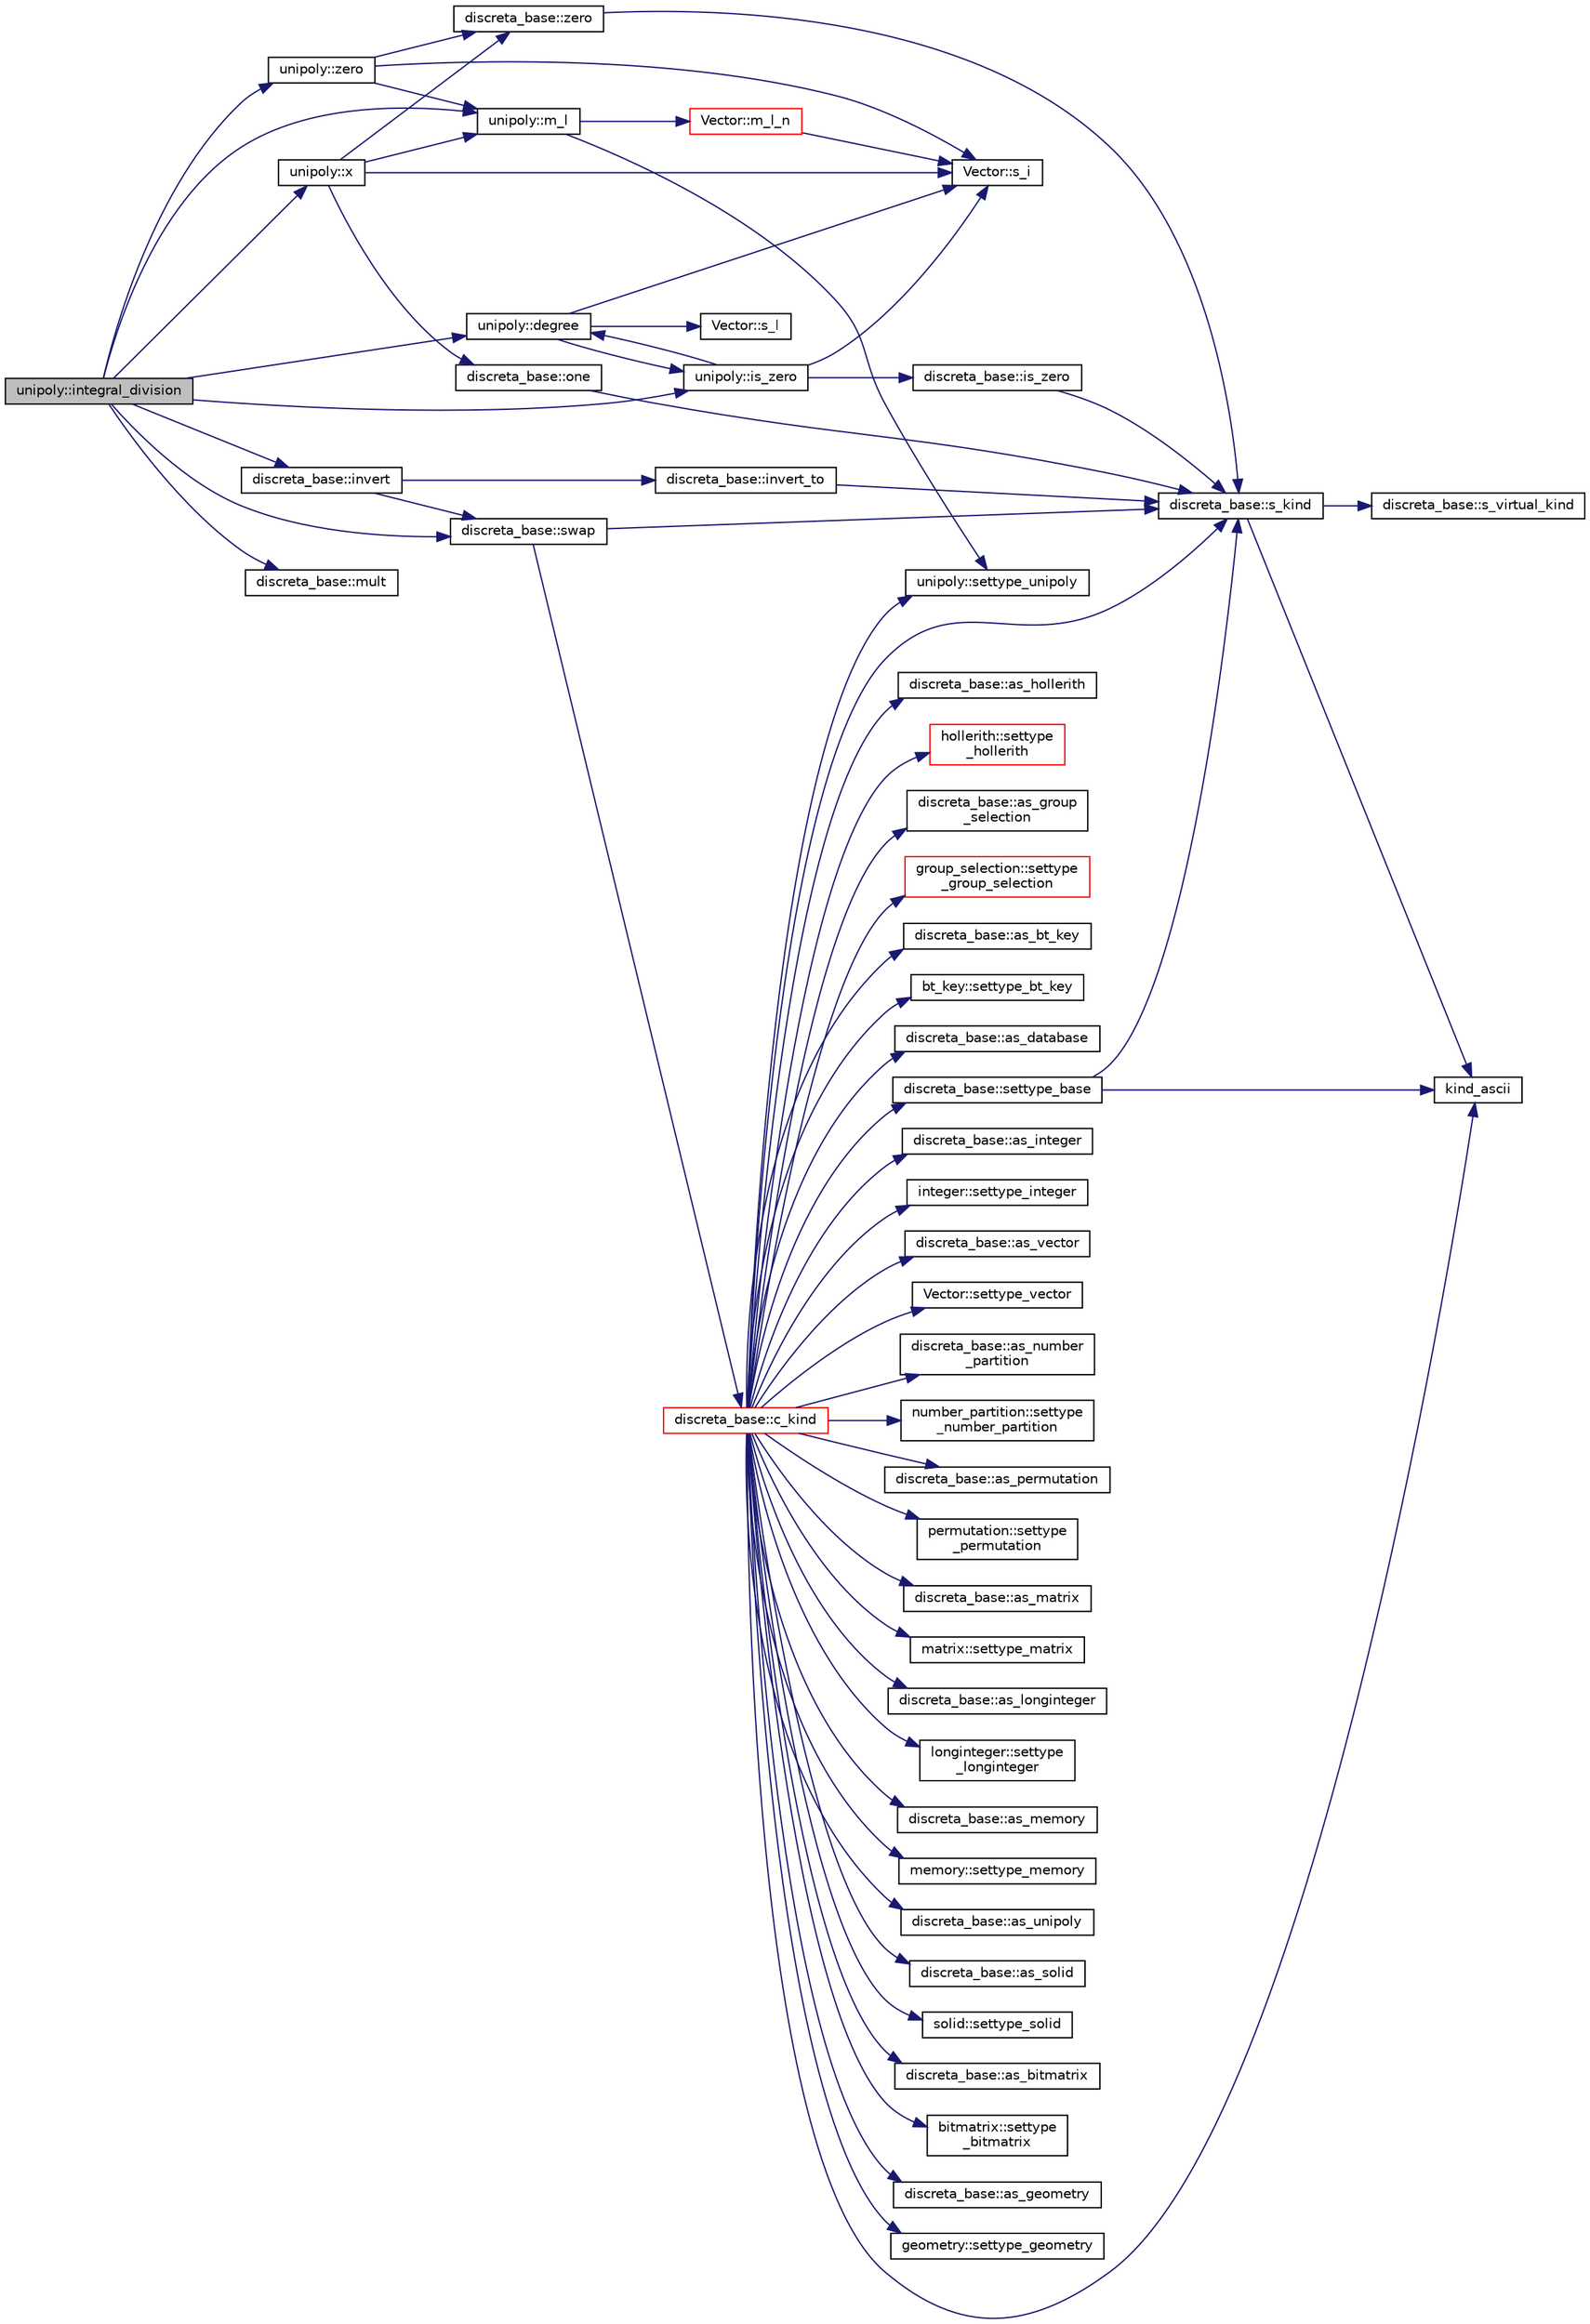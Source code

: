 digraph "unipoly::integral_division"
{
  edge [fontname="Helvetica",fontsize="10",labelfontname="Helvetica",labelfontsize="10"];
  node [fontname="Helvetica",fontsize="10",shape=record];
  rankdir="LR";
  Node958 [label="unipoly::integral_division",height=0.2,width=0.4,color="black", fillcolor="grey75", style="filled", fontcolor="black"];
  Node958 -> Node959 [color="midnightblue",fontsize="10",style="solid",fontname="Helvetica"];
  Node959 [label="unipoly::x",height=0.2,width=0.4,color="black", fillcolor="white", style="filled",URL="$d1/d89/classunipoly.html#a193127c4c6cf419d995882bb5b762294"];
  Node959 -> Node960 [color="midnightblue",fontsize="10",style="solid",fontname="Helvetica"];
  Node960 [label="unipoly::m_l",height=0.2,width=0.4,color="black", fillcolor="white", style="filled",URL="$d1/d89/classunipoly.html#a776ccf5b98954c5212b684944ab5d725"];
  Node960 -> Node961 [color="midnightblue",fontsize="10",style="solid",fontname="Helvetica"];
  Node961 [label="Vector::m_l_n",height=0.2,width=0.4,color="red", fillcolor="white", style="filled",URL="$d5/db2/class_vector.html#a5c7c126e6266ecdc832c5ce5bc1cca2f"];
  Node961 -> Node1012 [color="midnightblue",fontsize="10",style="solid",fontname="Helvetica"];
  Node1012 [label="Vector::s_i",height=0.2,width=0.4,color="black", fillcolor="white", style="filled",URL="$d5/db2/class_vector.html#a1c4fe1752523df8119f70dd550244871"];
  Node960 -> Node1024 [color="midnightblue",fontsize="10",style="solid",fontname="Helvetica"];
  Node1024 [label="unipoly::settype_unipoly",height=0.2,width=0.4,color="black", fillcolor="white", style="filled",URL="$d1/d89/classunipoly.html#a8db854fcc85c5e1150b1f1b1c005c95b"];
  Node959 -> Node1012 [color="midnightblue",fontsize="10",style="solid",fontname="Helvetica"];
  Node959 -> Node1038 [color="midnightblue",fontsize="10",style="solid",fontname="Helvetica"];
  Node1038 [label="discreta_base::zero",height=0.2,width=0.4,color="black", fillcolor="white", style="filled",URL="$d7/d71/classdiscreta__base.html#a424aa44bbb6ca48d30ad1087dbd6f210"];
  Node1038 -> Node966 [color="midnightblue",fontsize="10",style="solid",fontname="Helvetica"];
  Node966 [label="discreta_base::s_kind",height=0.2,width=0.4,color="black", fillcolor="white", style="filled",URL="$d7/d71/classdiscreta__base.html#a8a830025c74adbbc3362418a7c2ba157"];
  Node966 -> Node967 [color="midnightblue",fontsize="10",style="solid",fontname="Helvetica"];
  Node967 [label="discreta_base::s_virtual_kind",height=0.2,width=0.4,color="black", fillcolor="white", style="filled",URL="$d7/d71/classdiscreta__base.html#a52778a6d6943a468be083d0785d418fb"];
  Node966 -> Node968 [color="midnightblue",fontsize="10",style="solid",fontname="Helvetica"];
  Node968 [label="kind_ascii",height=0.2,width=0.4,color="black", fillcolor="white", style="filled",URL="$d9/d60/discreta_8h.html#ad0ce825a9f29bc6cec27e1b64cfe27bf"];
  Node959 -> Node1039 [color="midnightblue",fontsize="10",style="solid",fontname="Helvetica"];
  Node1039 [label="discreta_base::one",height=0.2,width=0.4,color="black", fillcolor="white", style="filled",URL="$d7/d71/classdiscreta__base.html#a6f5d6422a0040950415db30e39dafd19"];
  Node1039 -> Node966 [color="midnightblue",fontsize="10",style="solid",fontname="Helvetica"];
  Node958 -> Node1040 [color="midnightblue",fontsize="10",style="solid",fontname="Helvetica"];
  Node1040 [label="unipoly::degree",height=0.2,width=0.4,color="black", fillcolor="white", style="filled",URL="$d1/d89/classunipoly.html#ab2b9692ea17ce32c0c8f2cc246517e37"];
  Node1040 -> Node1041 [color="midnightblue",fontsize="10",style="solid",fontname="Helvetica"];
  Node1041 [label="Vector::s_l",height=0.2,width=0.4,color="black", fillcolor="white", style="filled",URL="$d5/db2/class_vector.html#ad2dc082288f858d22a528832289e0704"];
  Node1040 -> Node1012 [color="midnightblue",fontsize="10",style="solid",fontname="Helvetica"];
  Node1040 -> Node1042 [color="midnightblue",fontsize="10",style="solid",fontname="Helvetica"];
  Node1042 [label="unipoly::is_zero",height=0.2,width=0.4,color="black", fillcolor="white", style="filled",URL="$d1/d89/classunipoly.html#a7bff4146466929655bf2bcfd42c682cf"];
  Node1042 -> Node1040 [color="midnightblue",fontsize="10",style="solid",fontname="Helvetica"];
  Node1042 -> Node1012 [color="midnightblue",fontsize="10",style="solid",fontname="Helvetica"];
  Node1042 -> Node1043 [color="midnightblue",fontsize="10",style="solid",fontname="Helvetica"];
  Node1043 [label="discreta_base::is_zero",height=0.2,width=0.4,color="black", fillcolor="white", style="filled",URL="$d7/d71/classdiscreta__base.html#ac75f6bdc1ba1b406e26cf921adfd9864"];
  Node1043 -> Node966 [color="midnightblue",fontsize="10",style="solid",fontname="Helvetica"];
  Node958 -> Node1042 [color="midnightblue",fontsize="10",style="solid",fontname="Helvetica"];
  Node958 -> Node1044 [color="midnightblue",fontsize="10",style="solid",fontname="Helvetica"];
  Node1044 [label="unipoly::zero",height=0.2,width=0.4,color="black", fillcolor="white", style="filled",URL="$d1/d89/classunipoly.html#a8fd1c1a5602dc59b0e1a68bee23d60b6"];
  Node1044 -> Node960 [color="midnightblue",fontsize="10",style="solid",fontname="Helvetica"];
  Node1044 -> Node1012 [color="midnightblue",fontsize="10",style="solid",fontname="Helvetica"];
  Node1044 -> Node1038 [color="midnightblue",fontsize="10",style="solid",fontname="Helvetica"];
  Node958 -> Node1045 [color="midnightblue",fontsize="10",style="solid",fontname="Helvetica"];
  Node1045 [label="discreta_base::swap",height=0.2,width=0.4,color="black", fillcolor="white", style="filled",URL="$d7/d71/classdiscreta__base.html#a2e8acbb9d3476675dac5b6a583b0293e"];
  Node1045 -> Node966 [color="midnightblue",fontsize="10",style="solid",fontname="Helvetica"];
  Node1045 -> Node1015 [color="midnightblue",fontsize="10",style="solid",fontname="Helvetica"];
  Node1015 [label="discreta_base::c_kind",height=0.2,width=0.4,color="red", fillcolor="white", style="filled",URL="$d7/d71/classdiscreta__base.html#adc2ff61589c2d083688e7a43f333cb62"];
  Node1015 -> Node1016 [color="midnightblue",fontsize="10",style="solid",fontname="Helvetica"];
  Node1016 [label="discreta_base::settype_base",height=0.2,width=0.4,color="black", fillcolor="white", style="filled",URL="$d7/d71/classdiscreta__base.html#a4f42899a89447d1c3993ea07c38f8ad4"];
  Node1016 -> Node966 [color="midnightblue",fontsize="10",style="solid",fontname="Helvetica"];
  Node1016 -> Node968 [color="midnightblue",fontsize="10",style="solid",fontname="Helvetica"];
  Node1015 -> Node972 [color="midnightblue",fontsize="10",style="solid",fontname="Helvetica"];
  Node972 [label="discreta_base::as_integer",height=0.2,width=0.4,color="black", fillcolor="white", style="filled",URL="$d7/d71/classdiscreta__base.html#a00d7691eaf874fd283d942692fe8dd26"];
  Node1015 -> Node1017 [color="midnightblue",fontsize="10",style="solid",fontname="Helvetica"];
  Node1017 [label="integer::settype_integer",height=0.2,width=0.4,color="black", fillcolor="white", style="filled",URL="$d0/de5/classinteger.html#a6265c65ef311229acd513d748faba796"];
  Node1015 -> Node974 [color="midnightblue",fontsize="10",style="solid",fontname="Helvetica"];
  Node974 [label="discreta_base::as_vector",height=0.2,width=0.4,color="black", fillcolor="white", style="filled",URL="$d7/d71/classdiscreta__base.html#a7bdd6cae39c380b128ee9e17e42cf020"];
  Node1015 -> Node1018 [color="midnightblue",fontsize="10",style="solid",fontname="Helvetica"];
  Node1018 [label="Vector::settype_vector",height=0.2,width=0.4,color="black", fillcolor="white", style="filled",URL="$d5/db2/class_vector.html#a34e0d00b18c051f23904a8429fa6c8b4"];
  Node1015 -> Node977 [color="midnightblue",fontsize="10",style="solid",fontname="Helvetica"];
  Node977 [label="discreta_base::as_number\l_partition",height=0.2,width=0.4,color="black", fillcolor="white", style="filled",URL="$d7/d71/classdiscreta__base.html#a307aa09de0e925d46697707968ffab00"];
  Node1015 -> Node1019 [color="midnightblue",fontsize="10",style="solid",fontname="Helvetica"];
  Node1019 [label="number_partition::settype\l_number_partition",height=0.2,width=0.4,color="black", fillcolor="white", style="filled",URL="$df/d50/classnumber__partition.html#a3aaec1b557758f643ffc8555bbc358be"];
  Node1015 -> Node979 [color="midnightblue",fontsize="10",style="solid",fontname="Helvetica"];
  Node979 [label="discreta_base::as_permutation",height=0.2,width=0.4,color="black", fillcolor="white", style="filled",URL="$d7/d71/classdiscreta__base.html#aa4e72f36a82984239b12ae831e131098"];
  Node1015 -> Node1020 [color="midnightblue",fontsize="10",style="solid",fontname="Helvetica"];
  Node1020 [label="permutation::settype\l_permutation",height=0.2,width=0.4,color="black", fillcolor="white", style="filled",URL="$d0/d08/classpermutation.html#af1eea29f86195cede9562e444664c28c"];
  Node1015 -> Node981 [color="midnightblue",fontsize="10",style="solid",fontname="Helvetica"];
  Node981 [label="discreta_base::as_matrix",height=0.2,width=0.4,color="black", fillcolor="white", style="filled",URL="$d7/d71/classdiscreta__base.html#ae4d7f56d917a4707b838fbffde6467ff"];
  Node1015 -> Node1021 [color="midnightblue",fontsize="10",style="solid",fontname="Helvetica"];
  Node1021 [label="matrix::settype_matrix",height=0.2,width=0.4,color="black", fillcolor="white", style="filled",URL="$d1/d8d/classmatrix.html#a1780283a64a789e4084d792683d276bb"];
  Node1015 -> Node984 [color="midnightblue",fontsize="10",style="solid",fontname="Helvetica"];
  Node984 [label="discreta_base::as_longinteger",height=0.2,width=0.4,color="black", fillcolor="white", style="filled",URL="$d7/d71/classdiscreta__base.html#a20a094639eb711b10c8694c51937f7cd"];
  Node1015 -> Node1022 [color="midnightblue",fontsize="10",style="solid",fontname="Helvetica"];
  Node1022 [label="longinteger::settype\l_longinteger",height=0.2,width=0.4,color="black", fillcolor="white", style="filled",URL="$d3/d71/classlonginteger.html#ae5f811ece8df31b9ff114368a18e1dc5"];
  Node1015 -> Node987 [color="midnightblue",fontsize="10",style="solid",fontname="Helvetica"];
  Node987 [label="discreta_base::as_memory",height=0.2,width=0.4,color="black", fillcolor="white", style="filled",URL="$d7/d71/classdiscreta__base.html#ad94b2d7dce0cd4fa22db57f6e79c4bd2"];
  Node1015 -> Node1023 [color="midnightblue",fontsize="10",style="solid",fontname="Helvetica"];
  Node1023 [label="memory::settype_memory",height=0.2,width=0.4,color="black", fillcolor="white", style="filled",URL="$d8/d99/classmemory.html#a33aae277f9b8fe36b02e9d5da895451b"];
  Node1015 -> Node989 [color="midnightblue",fontsize="10",style="solid",fontname="Helvetica"];
  Node989 [label="discreta_base::as_unipoly",height=0.2,width=0.4,color="black", fillcolor="white", style="filled",URL="$d7/d71/classdiscreta__base.html#ad50d8027f039fe5c2478cddb243adc9d"];
  Node1015 -> Node1024 [color="midnightblue",fontsize="10",style="solid",fontname="Helvetica"];
  Node1015 -> Node991 [color="midnightblue",fontsize="10",style="solid",fontname="Helvetica"];
  Node991 [label="discreta_base::as_solid",height=0.2,width=0.4,color="black", fillcolor="white", style="filled",URL="$d7/d71/classdiscreta__base.html#a1fc5f2b85ec97ab0a69dd64903c970a5"];
  Node1015 -> Node1025 [color="midnightblue",fontsize="10",style="solid",fontname="Helvetica"];
  Node1025 [label="solid::settype_solid",height=0.2,width=0.4,color="black", fillcolor="white", style="filled",URL="$d8/def/classsolid.html#a775bd4821f75a8aee4ea3d4335ff90e0"];
  Node1015 -> Node993 [color="midnightblue",fontsize="10",style="solid",fontname="Helvetica"];
  Node993 [label="discreta_base::as_bitmatrix",height=0.2,width=0.4,color="black", fillcolor="white", style="filled",URL="$d7/d71/classdiscreta__base.html#a071ad54ea8ef6c9d1d15f532e5a76df6"];
  Node1015 -> Node1026 [color="midnightblue",fontsize="10",style="solid",fontname="Helvetica"];
  Node1026 [label="bitmatrix::settype\l_bitmatrix",height=0.2,width=0.4,color="black", fillcolor="white", style="filled",URL="$de/dc8/classbitmatrix.html#acb571d947f9526665ebbdc0ce3e2a973"];
  Node1015 -> Node995 [color="midnightblue",fontsize="10",style="solid",fontname="Helvetica"];
  Node995 [label="discreta_base::as_geometry",height=0.2,width=0.4,color="black", fillcolor="white", style="filled",URL="$d7/d71/classdiscreta__base.html#a38fc7b4cdd830703e9d87354b79bc5c8"];
  Node1015 -> Node1027 [color="midnightblue",fontsize="10",style="solid",fontname="Helvetica"];
  Node1027 [label="geometry::settype_geometry",height=0.2,width=0.4,color="black", fillcolor="white", style="filled",URL="$da/d44/classgeometry.html#ab4a336baba6a3f56f5ffa053a5be5ba7"];
  Node1015 -> Node997 [color="midnightblue",fontsize="10",style="solid",fontname="Helvetica"];
  Node997 [label="discreta_base::as_hollerith",height=0.2,width=0.4,color="black", fillcolor="white", style="filled",URL="$d7/d71/classdiscreta__base.html#a3e66f82711f314710107e2f29e589690"];
  Node1015 -> Node1028 [color="midnightblue",fontsize="10",style="solid",fontname="Helvetica"];
  Node1028 [label="hollerith::settype\l_hollerith",height=0.2,width=0.4,color="red", fillcolor="white", style="filled",URL="$d8/d99/classhollerith.html#a23bbd4acfc88a0e90f1245f243f51f76"];
  Node1015 -> Node999 [color="midnightblue",fontsize="10",style="solid",fontname="Helvetica"];
  Node999 [label="discreta_base::as_group\l_selection",height=0.2,width=0.4,color="black", fillcolor="white", style="filled",URL="$d7/d71/classdiscreta__base.html#aae1bac4883c567718bef9fb610abbdc8"];
  Node1015 -> Node1030 [color="midnightblue",fontsize="10",style="solid",fontname="Helvetica"];
  Node1030 [label="group_selection::settype\l_group_selection",height=0.2,width=0.4,color="red", fillcolor="white", style="filled",URL="$d6/db0/classgroup__selection.html#a015ed73b7b8d784bedd4d11ac1fc0ec1"];
  Node1015 -> Node1001 [color="midnightblue",fontsize="10",style="solid",fontname="Helvetica"];
  Node1001 [label="discreta_base::as_bt_key",height=0.2,width=0.4,color="black", fillcolor="white", style="filled",URL="$d7/d71/classdiscreta__base.html#a2734c6e08dca17cf6588bd5064ec1b9f"];
  Node1015 -> Node1032 [color="midnightblue",fontsize="10",style="solid",fontname="Helvetica"];
  Node1032 [label="bt_key::settype_bt_key",height=0.2,width=0.4,color="black", fillcolor="white", style="filled",URL="$d1/de5/classbt__key.html#a352bb10beb7c789d8d29373035824800"];
  Node1015 -> Node1003 [color="midnightblue",fontsize="10",style="solid",fontname="Helvetica"];
  Node1003 [label="discreta_base::as_database",height=0.2,width=0.4,color="black", fillcolor="white", style="filled",URL="$d7/d71/classdiscreta__base.html#ab055d39d58210a2b03ba3d33703b09a9"];
  Node1015 -> Node968 [color="midnightblue",fontsize="10",style="solid",fontname="Helvetica"];
  Node1015 -> Node966 [color="midnightblue",fontsize="10",style="solid",fontname="Helvetica"];
  Node958 -> Node960 [color="midnightblue",fontsize="10",style="solid",fontname="Helvetica"];
  Node958 -> Node1046 [color="midnightblue",fontsize="10",style="solid",fontname="Helvetica"];
  Node1046 [label="discreta_base::invert",height=0.2,width=0.4,color="black", fillcolor="white", style="filled",URL="$d7/d71/classdiscreta__base.html#a3c415a064ce76e183f000912875dea74"];
  Node1046 -> Node1047 [color="midnightblue",fontsize="10",style="solid",fontname="Helvetica"];
  Node1047 [label="discreta_base::invert_to",height=0.2,width=0.4,color="black", fillcolor="white", style="filled",URL="$d7/d71/classdiscreta__base.html#a874a5ffb467f3896604a3c9bdf0cca50"];
  Node1047 -> Node966 [color="midnightblue",fontsize="10",style="solid",fontname="Helvetica"];
  Node1046 -> Node1045 [color="midnightblue",fontsize="10",style="solid",fontname="Helvetica"];
  Node958 -> Node1048 [color="midnightblue",fontsize="10",style="solid",fontname="Helvetica"];
  Node1048 [label="discreta_base::mult",height=0.2,width=0.4,color="black", fillcolor="white", style="filled",URL="$d7/d71/classdiscreta__base.html#a96f759b28f7c30bdfd95ac10f5972bd0"];
}
